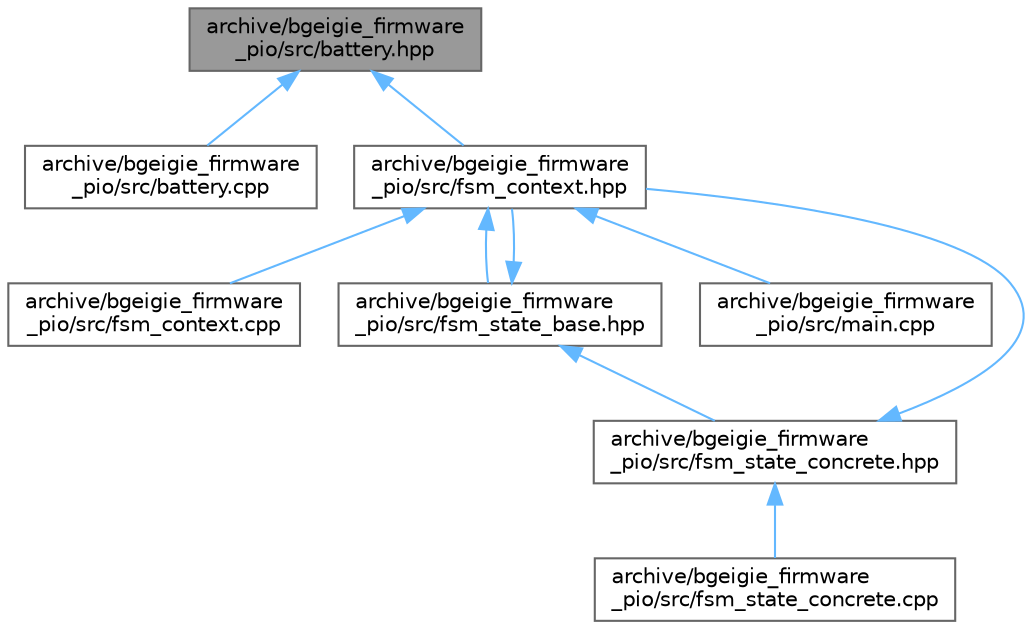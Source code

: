 digraph "archive/bgeigie_firmware_pio/src/battery.hpp"
{
 // LATEX_PDF_SIZE
  bgcolor="transparent";
  edge [fontname=Helvetica,fontsize=10,labelfontname=Helvetica,labelfontsize=10];
  node [fontname=Helvetica,fontsize=10,shape=box,height=0.2,width=0.4];
  Node1 [id="Node000001",label="archive/bgeigie_firmware\l_pio/src/battery.hpp",height=0.2,width=0.4,color="gray40", fillcolor="grey60", style="filled", fontcolor="black",tooltip=" "];
  Node1 -> Node2 [id="edge1_Node000001_Node000002",dir="back",color="steelblue1",style="solid",tooltip=" "];
  Node2 [id="Node000002",label="archive/bgeigie_firmware\l_pio/src/battery.cpp",height=0.2,width=0.4,color="grey40", fillcolor="white", style="filled",URL="$battery_8cpp.html",tooltip=" "];
  Node1 -> Node3 [id="edge2_Node000001_Node000003",dir="back",color="steelblue1",style="solid",tooltip=" "];
  Node3 [id="Node000003",label="archive/bgeigie_firmware\l_pio/src/fsm_context.hpp",height=0.2,width=0.4,color="grey40", fillcolor="white", style="filled",URL="$src_2fsm__context_8hpp.html",tooltip=" "];
  Node3 -> Node4 [id="edge3_Node000003_Node000004",dir="back",color="steelblue1",style="solid",tooltip=" "];
  Node4 [id="Node000004",label="archive/bgeigie_firmware\l_pio/src/fsm_context.cpp",height=0.2,width=0.4,color="grey40", fillcolor="white", style="filled",URL="$fsm__context_8cpp.html",tooltip=" "];
  Node3 -> Node5 [id="edge4_Node000003_Node000005",dir="back",color="steelblue1",style="solid",tooltip=" "];
  Node5 [id="Node000005",label="archive/bgeigie_firmware\l_pio/src/fsm_state_base.hpp",height=0.2,width=0.4,color="grey40", fillcolor="white", style="filled",URL="$src_2fsm__state__base_8hpp.html",tooltip=" "];
  Node5 -> Node3 [id="edge5_Node000005_Node000003",dir="back",color="steelblue1",style="solid",tooltip=" "];
  Node5 -> Node6 [id="edge6_Node000005_Node000006",dir="back",color="steelblue1",style="solid",tooltip=" "];
  Node6 [id="Node000006",label="archive/bgeigie_firmware\l_pio/src/fsm_state_concrete.hpp",height=0.2,width=0.4,color="grey40", fillcolor="white", style="filled",URL="$src_2fsm__state__concrete_8hpp.html",tooltip=" "];
  Node6 -> Node3 [id="edge7_Node000006_Node000003",dir="back",color="steelblue1",style="solid",tooltip=" "];
  Node6 -> Node7 [id="edge8_Node000006_Node000007",dir="back",color="steelblue1",style="solid",tooltip=" "];
  Node7 [id="Node000007",label="archive/bgeigie_firmware\l_pio/src/fsm_state_concrete.cpp",height=0.2,width=0.4,color="grey40", fillcolor="white", style="filled",URL="$fsm__state__concrete_8cpp.html",tooltip=" "];
  Node3 -> Node8 [id="edge9_Node000003_Node000008",dir="back",color="steelblue1",style="solid",tooltip=" "];
  Node8 [id="Node000008",label="archive/bgeigie_firmware\l_pio/src/main.cpp",height=0.2,width=0.4,color="grey40", fillcolor="white", style="filled",URL="$archive_2bgeigie__firmware__pio_2src_2main_8cpp.html",tooltip=" "];
}
